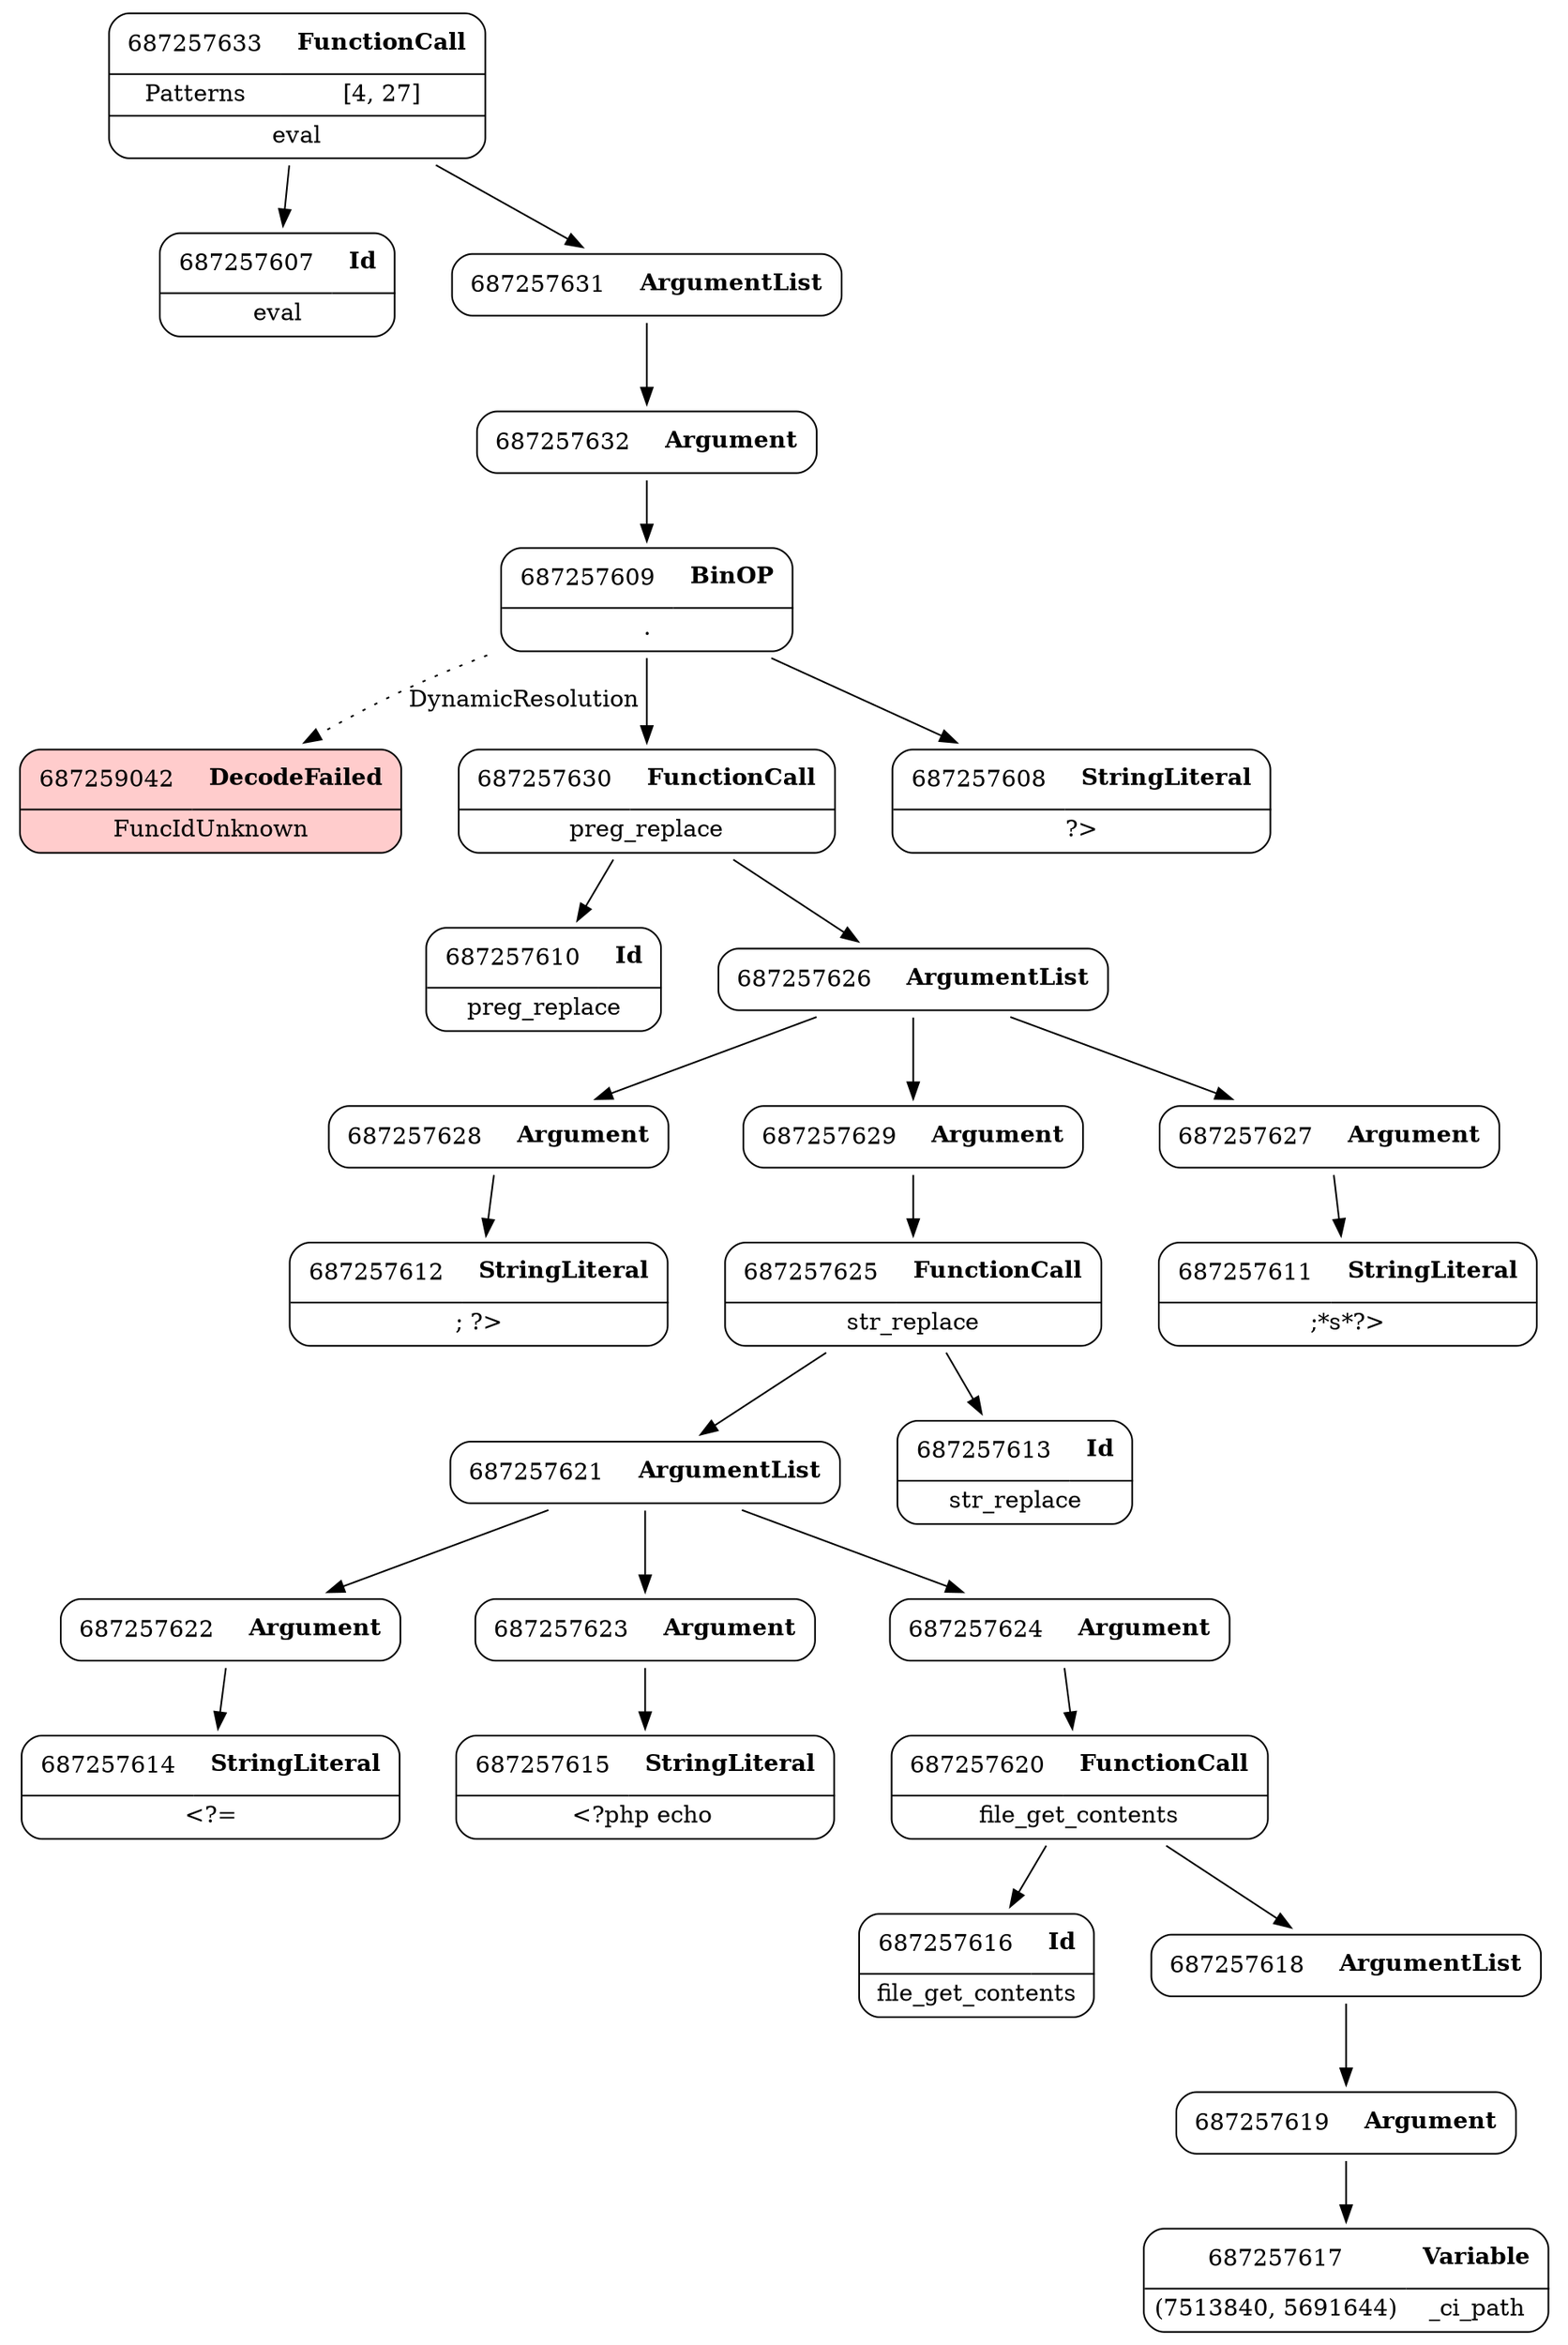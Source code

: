 digraph ast {
node [shape=none];
687259042 [label=<<TABLE border='1' cellspacing='0' cellpadding='10' style='rounded' bgcolor='#FFCCCC' ><TR><TD border='0'>687259042</TD><TD border='0'><B>DecodeFailed</B></TD></TR><HR/><TR><TD border='0' cellpadding='5' colspan='2'>FuncIdUnknown</TD></TR></TABLE>>];
687257632 [label=<<TABLE border='1' cellspacing='0' cellpadding='10' style='rounded' ><TR><TD border='0'>687257632</TD><TD border='0'><B>Argument</B></TD></TR></TABLE>>];
687257632 -> 687257609 [weight=2];
687257633 [label=<<TABLE border='1' cellspacing='0' cellpadding='10' style='rounded' ><TR><TD border='0'>687257633</TD><TD border='0'><B>FunctionCall</B></TD></TR><HR/><TR><TD border='0' cellpadding='5'>Patterns</TD><TD border='0' cellpadding='5'>[4, 27]</TD></TR><HR/><TR><TD border='0' cellpadding='5' colspan='2'>eval</TD></TR></TABLE>>];
687257633 -> 687257607 [weight=2];
687257633 -> 687257631 [weight=2];
687257622 [label=<<TABLE border='1' cellspacing='0' cellpadding='10' style='rounded' ><TR><TD border='0'>687257622</TD><TD border='0'><B>Argument</B></TD></TR></TABLE>>];
687257622 -> 687257614 [weight=2];
687257623 [label=<<TABLE border='1' cellspacing='0' cellpadding='10' style='rounded' ><TR><TD border='0'>687257623</TD><TD border='0'><B>Argument</B></TD></TR></TABLE>>];
687257623 -> 687257615 [weight=2];
687257620 [label=<<TABLE border='1' cellspacing='0' cellpadding='10' style='rounded' ><TR><TD border='0'>687257620</TD><TD border='0'><B>FunctionCall</B></TD></TR><HR/><TR><TD border='0' cellpadding='5' colspan='2'>file_get_contents</TD></TR></TABLE>>];
687257620 -> 687257616 [weight=2];
687257620 -> 687257618 [weight=2];
687257621 [label=<<TABLE border='1' cellspacing='0' cellpadding='10' style='rounded' ><TR><TD border='0'>687257621</TD><TD border='0'><B>ArgumentList</B></TD></TR></TABLE>>];
687257621 -> 687257622 [weight=2];
687257621 -> 687257623 [weight=2];
687257621 -> 687257624 [weight=2];
687257618 [label=<<TABLE border='1' cellspacing='0' cellpadding='10' style='rounded' ><TR><TD border='0'>687257618</TD><TD border='0'><B>ArgumentList</B></TD></TR></TABLE>>];
687257618 -> 687257619 [weight=2];
687257619 [label=<<TABLE border='1' cellspacing='0' cellpadding='10' style='rounded' ><TR><TD border='0'>687257619</TD><TD border='0'><B>Argument</B></TD></TR></TABLE>>];
687257619 -> 687257617 [weight=2];
687257616 [label=<<TABLE border='1' cellspacing='0' cellpadding='10' style='rounded' ><TR><TD border='0'>687257616</TD><TD border='0'><B>Id</B></TD></TR><HR/><TR><TD border='0' cellpadding='5' colspan='2'>file_get_contents</TD></TR></TABLE>>];
687257617 [label=<<TABLE border='1' cellspacing='0' cellpadding='10' style='rounded' ><TR><TD border='0'>687257617</TD><TD border='0'><B>Variable</B></TD></TR><HR/><TR><TD border='0' cellpadding='5'>(7513840, 5691644)</TD><TD border='0' cellpadding='5'>_ci_path</TD></TR></TABLE>>];
687257630 [label=<<TABLE border='1' cellspacing='0' cellpadding='10' style='rounded' ><TR><TD border='0'>687257630</TD><TD border='0'><B>FunctionCall</B></TD></TR><HR/><TR><TD border='0' cellpadding='5' colspan='2'>preg_replace</TD></TR></TABLE>>];
687257630 -> 687257610 [weight=2];
687257630 -> 687257626 [weight=2];
687257631 [label=<<TABLE border='1' cellspacing='0' cellpadding='10' style='rounded' ><TR><TD border='0'>687257631</TD><TD border='0'><B>ArgumentList</B></TD></TR></TABLE>>];
687257631 -> 687257632 [weight=2];
687257628 [label=<<TABLE border='1' cellspacing='0' cellpadding='10' style='rounded' ><TR><TD border='0'>687257628</TD><TD border='0'><B>Argument</B></TD></TR></TABLE>>];
687257628 -> 687257612 [weight=2];
687257629 [label=<<TABLE border='1' cellspacing='0' cellpadding='10' style='rounded' ><TR><TD border='0'>687257629</TD><TD border='0'><B>Argument</B></TD></TR></TABLE>>];
687257629 -> 687257625 [weight=2];
687257626 [label=<<TABLE border='1' cellspacing='0' cellpadding='10' style='rounded' ><TR><TD border='0'>687257626</TD><TD border='0'><B>ArgumentList</B></TD></TR></TABLE>>];
687257626 -> 687257627 [weight=2];
687257626 -> 687257628 [weight=2];
687257626 -> 687257629 [weight=2];
687257627 [label=<<TABLE border='1' cellspacing='0' cellpadding='10' style='rounded' ><TR><TD border='0'>687257627</TD><TD border='0'><B>Argument</B></TD></TR></TABLE>>];
687257627 -> 687257611 [weight=2];
687257624 [label=<<TABLE border='1' cellspacing='0' cellpadding='10' style='rounded' ><TR><TD border='0'>687257624</TD><TD border='0'><B>Argument</B></TD></TR></TABLE>>];
687257624 -> 687257620 [weight=2];
687257625 [label=<<TABLE border='1' cellspacing='0' cellpadding='10' style='rounded' ><TR><TD border='0'>687257625</TD><TD border='0'><B>FunctionCall</B></TD></TR><HR/><TR><TD border='0' cellpadding='5' colspan='2'>str_replace</TD></TR></TABLE>>];
687257625 -> 687257613 [weight=2];
687257625 -> 687257621 [weight=2];
687257607 [label=<<TABLE border='1' cellspacing='0' cellpadding='10' style='rounded' ><TR><TD border='0'>687257607</TD><TD border='0'><B>Id</B></TD></TR><HR/><TR><TD border='0' cellpadding='5' colspan='2'>eval</TD></TR></TABLE>>];
687257614 [label=<<TABLE border='1' cellspacing='0' cellpadding='10' style='rounded' ><TR><TD border='0'>687257614</TD><TD border='0'><B>StringLiteral</B></TD></TR><HR/><TR><TD border='0' cellpadding='5' colspan='2'>&lt;?=</TD></TR></TABLE>>];
687257615 [label=<<TABLE border='1' cellspacing='0' cellpadding='10' style='rounded' ><TR><TD border='0'>687257615</TD><TD border='0'><B>StringLiteral</B></TD></TR><HR/><TR><TD border='0' cellpadding='5' colspan='2'>&lt;?php echo </TD></TR></TABLE>>];
687257612 [label=<<TABLE border='1' cellspacing='0' cellpadding='10' style='rounded' ><TR><TD border='0'>687257612</TD><TD border='0'><B>StringLiteral</B></TD></TR><HR/><TR><TD border='0' cellpadding='5' colspan='2'>; ?&gt;</TD></TR></TABLE>>];
687257613 [label=<<TABLE border='1' cellspacing='0' cellpadding='10' style='rounded' ><TR><TD border='0'>687257613</TD><TD border='0'><B>Id</B></TD></TR><HR/><TR><TD border='0' cellpadding='5' colspan='2'>str_replace</TD></TR></TABLE>>];
687257610 [label=<<TABLE border='1' cellspacing='0' cellpadding='10' style='rounded' ><TR><TD border='0'>687257610</TD><TD border='0'><B>Id</B></TD></TR><HR/><TR><TD border='0' cellpadding='5' colspan='2'>preg_replace</TD></TR></TABLE>>];
687257611 [label=<<TABLE border='1' cellspacing='0' cellpadding='10' style='rounded' ><TR><TD border='0'>687257611</TD><TD border='0'><B>StringLiteral</B></TD></TR><HR/><TR><TD border='0' cellpadding='5' colspan='2'>;*s*?&gt;</TD></TR></TABLE>>];
687257608 [label=<<TABLE border='1' cellspacing='0' cellpadding='10' style='rounded' ><TR><TD border='0'>687257608</TD><TD border='0'><B>StringLiteral</B></TD></TR><HR/><TR><TD border='0' cellpadding='5' colspan='2'>?&gt;</TD></TR></TABLE>>];
687257609 [label=<<TABLE border='1' cellspacing='0' cellpadding='10' style='rounded' ><TR><TD border='0'>687257609</TD><TD border='0'><B>BinOP</B></TD></TR><HR/><TR><TD border='0' cellpadding='5' colspan='2'>.</TD></TR></TABLE>>];
687257609 -> 687257608 [weight=2];
687257609 -> 687257630 [weight=2];
687257609 -> 687259042 [style=dotted,label=DynamicResolution];
}
